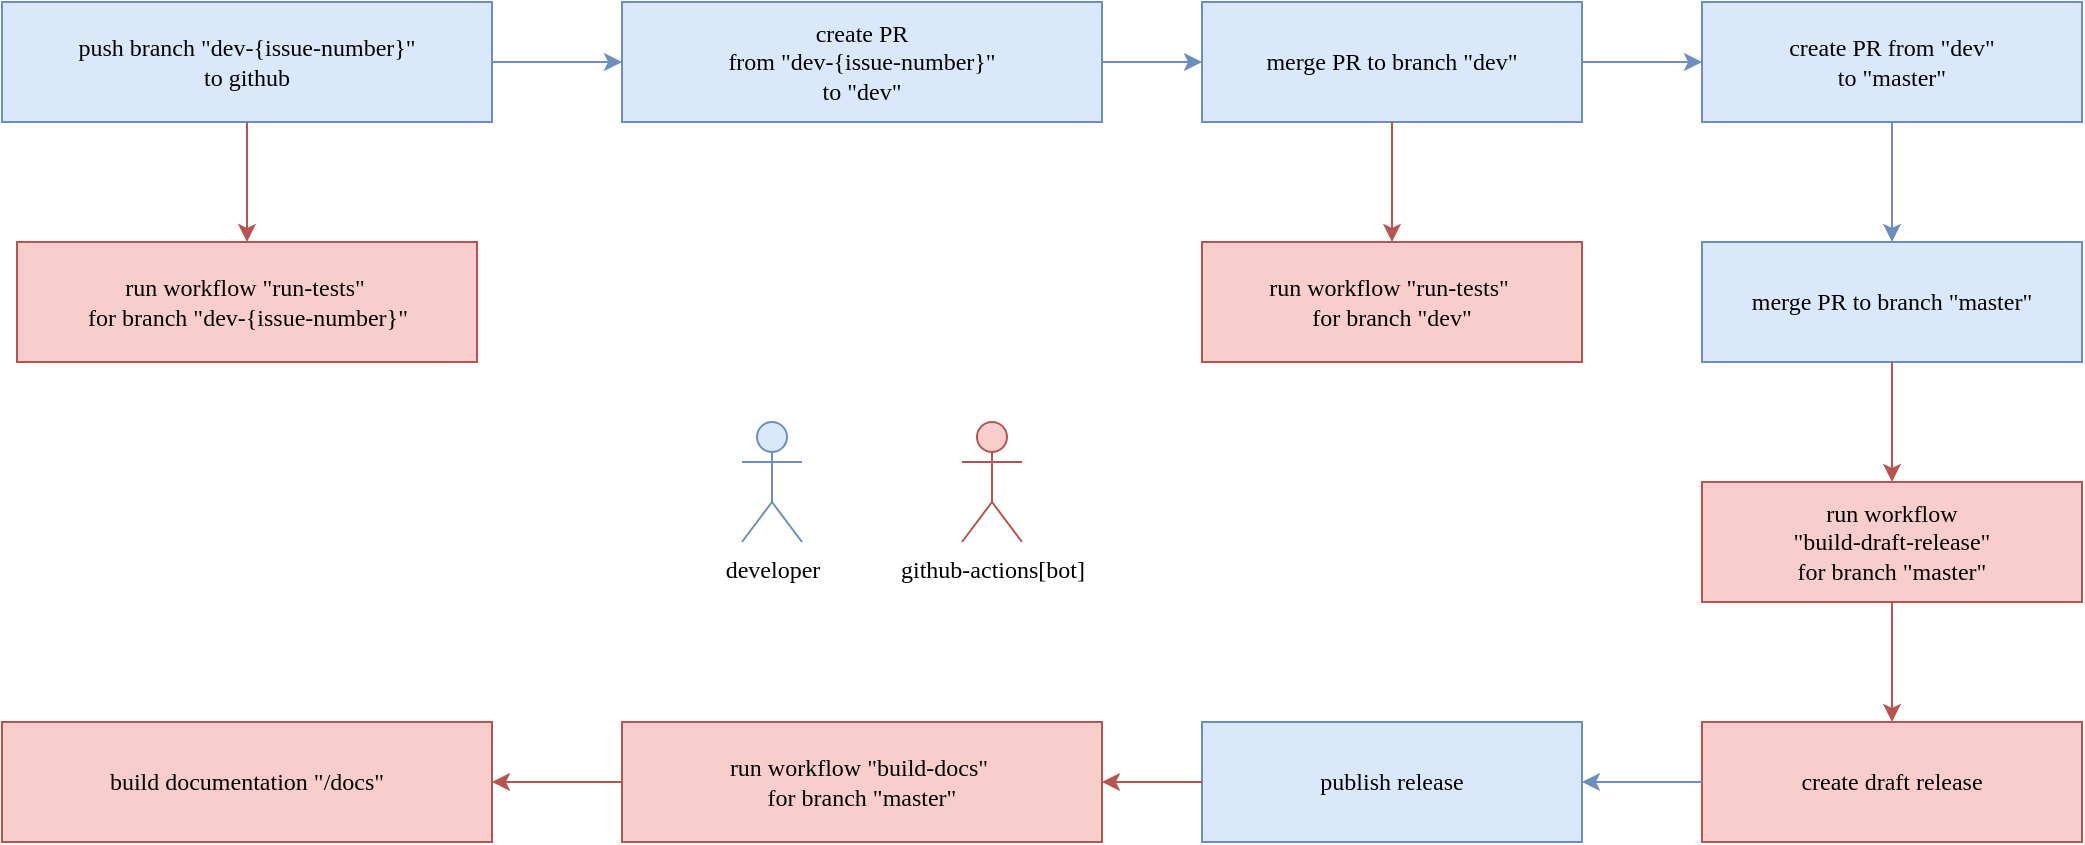 <mxfile version="14.5.1" type="device"><diagram id="dqghVds5XuMjMZkWfAf2" name="Страница 1"><mxGraphModel dx="1278" dy="948" grid="1" gridSize="10" guides="1" tooltips="1" connect="1" arrows="1" fold="1" page="1" pageScale="1" pageWidth="1600" pageHeight="1200" math="0" shadow="0"><root><mxCell id="0"/><mxCell id="1" parent="0"/><mxCell id="GnQD2r6ny-mk2S_mEQr6-1" value="merge PR to branch &quot;master&quot;" style="rounded=0;whiteSpace=wrap;html=1;fontFamily=Verdana;fontSize=12;fillColor=#dae8fc;strokeColor=#6c8ebf;" parent="1" vertex="1"><mxGeometry x="980" y="490" width="190" height="60" as="geometry"/></mxCell><mxCell id="GnQD2r6ny-mk2S_mEQr6-2" value="merge PR to branch &quot;dev&quot;" style="rounded=0;whiteSpace=wrap;html=1;fontFamily=Verdana;fontSize=12;fillColor=#dae8fc;strokeColor=#6c8ebf;" parent="1" vertex="1"><mxGeometry x="730" y="370" width="190" height="60" as="geometry"/></mxCell><mxCell id="GnQD2r6ny-mk2S_mEQr6-3" value="developer" style="shape=umlActor;verticalLabelPosition=bottom;verticalAlign=top;html=1;outlineConnect=0;fillColor=#dae8fc;strokeColor=#6c8ebf;fontFamily=Verdana;fontSize=12;" parent="1" vertex="1"><mxGeometry x="500" y="580" width="30" height="60" as="geometry"/></mxCell><mxCell id="GnQD2r6ny-mk2S_mEQr6-4" value="push branch &quot;dev-{issue-number}&quot;&lt;br&gt;to github" style="rounded=0;whiteSpace=wrap;html=1;fontFamily=Verdana;fontSize=12;fillColor=#dae8fc;strokeColor=#6c8ebf;" parent="1" vertex="1"><mxGeometry x="130" y="370" width="245" height="60" as="geometry"/></mxCell><mxCell id="GnQD2r6ny-mk2S_mEQr6-5" value="" style="endArrow=classic;html=1;exitX=1;exitY=0.5;exitDx=0;exitDy=0;entryX=0;entryY=0.5;entryDx=0;entryDy=0;fillColor=#dae8fc;strokeColor=#6c8ebf;fontFamily=Verdana;fontSize=12;" parent="1" source="GnQD2r6ny-mk2S_mEQr6-30" target="GnQD2r6ny-mk2S_mEQr6-2" edge="1"><mxGeometry width="50" height="50" relative="1" as="geometry"><mxPoint x="740" y="420" as="sourcePoint"/><mxPoint x="790" y="370" as="targetPoint"/></mxGeometry></mxCell><mxCell id="GnQD2r6ny-mk2S_mEQr6-6" value="" style="endArrow=classic;html=1;exitX=1;exitY=0.5;exitDx=0;exitDy=0;entryX=0;entryY=0.5;entryDx=0;entryDy=0;fillColor=#dae8fc;strokeColor=#6c8ebf;fontFamily=Verdana;fontSize=12;" parent="1" source="GnQD2r6ny-mk2S_mEQr6-2" target="GnQD2r6ny-mk2S_mEQr6-33" edge="1"><mxGeometry width="50" height="50" relative="1" as="geometry"><mxPoint x="840" y="300" as="sourcePoint"/><mxPoint x="890" y="250" as="targetPoint"/></mxGeometry></mxCell><mxCell id="GnQD2r6ny-mk2S_mEQr6-9" value="run workflow &quot;run-tests&quot;&amp;nbsp;&lt;br&gt;for branch &quot;dev&quot;" style="rounded=0;whiteSpace=wrap;html=1;fontFamily=Verdana;fontSize=12;fillColor=#f8cecc;strokeColor=#b85450;" parent="1" vertex="1"><mxGeometry x="730" y="490" width="190" height="60" as="geometry"/></mxCell><mxCell id="GnQD2r6ny-mk2S_mEQr6-10" value="" style="endArrow=classic;html=1;entryX=0.5;entryY=0;entryDx=0;entryDy=0;exitX=0.5;exitY=1;exitDx=0;exitDy=0;fillColor=#f8cecc;strokeColor=#b85450;fontFamily=Verdana;fontSize=12;" parent="1" source="GnQD2r6ny-mk2S_mEQr6-4" target="GnQD2r6ny-mk2S_mEQr6-34" edge="1"><mxGeometry width="50" height="50" relative="1" as="geometry"><mxPoint x="570" y="440" as="sourcePoint"/><mxPoint x="740" y="500" as="targetPoint"/></mxGeometry></mxCell><mxCell id="GnQD2r6ny-mk2S_mEQr6-13" value="" style="endArrow=classic;html=1;exitX=0.5;exitY=1;exitDx=0;exitDy=0;entryX=0.5;entryY=0;entryDx=0;entryDy=0;fillColor=#f8cecc;strokeColor=#b85450;fontFamily=Verdana;fontSize=12;" parent="1" source="GnQD2r6ny-mk2S_mEQr6-2" target="GnQD2r6ny-mk2S_mEQr6-9" edge="1"><mxGeometry width="50" height="50" relative="1" as="geometry"><mxPoint x="820" y="530" as="sourcePoint"/><mxPoint x="870" y="480" as="targetPoint"/></mxGeometry></mxCell><mxCell id="GnQD2r6ny-mk2S_mEQr6-15" value="run workflow &lt;br&gt;&quot;build-draft-release&quot;&lt;br&gt;for branch &quot;master&quot;" style="rounded=0;whiteSpace=wrap;html=1;fontFamily=Verdana;fontSize=12;fillColor=#f8cecc;strokeColor=#b85450;" parent="1" vertex="1"><mxGeometry x="980" y="610" width="190" height="60" as="geometry"/></mxCell><mxCell id="GnQD2r6ny-mk2S_mEQr6-19" value="" style="endArrow=classic;html=1;exitX=0.5;exitY=1;exitDx=0;exitDy=0;entryX=0.5;entryY=0;entryDx=0;entryDy=0;fillColor=#f8cecc;strokeColor=#b85450;fontFamily=Verdana;fontSize=12;" parent="1" source="GnQD2r6ny-mk2S_mEQr6-1" target="GnQD2r6ny-mk2S_mEQr6-15" edge="1"><mxGeometry width="50" height="50" relative="1" as="geometry"><mxPoint x="1050" y="540" as="sourcePoint"/><mxPoint x="1100" y="490" as="targetPoint"/></mxGeometry></mxCell><mxCell id="GnQD2r6ny-mk2S_mEQr6-20" value="create draft release" style="rounded=0;whiteSpace=wrap;html=1;fontFamily=Verdana;fontSize=12;fillColor=#f8cecc;strokeColor=#b85450;" parent="1" vertex="1"><mxGeometry x="980" y="730" width="190" height="60" as="geometry"/></mxCell><mxCell id="GnQD2r6ny-mk2S_mEQr6-25" value="github-actions[bot]" style="shape=umlActor;verticalLabelPosition=bottom;verticalAlign=top;html=1;outlineConnect=0;fontFamily=Verdana;fontSize=12;fillColor=#f8cecc;strokeColor=#b85450;" parent="1" vertex="1"><mxGeometry x="610" y="580" width="30" height="60" as="geometry"/></mxCell><mxCell id="GnQD2r6ny-mk2S_mEQr6-30" value="create PR &lt;br&gt;from &quot;dev-{issue-number}&quot; &lt;br&gt;to &quot;dev&quot;" style="rounded=0;whiteSpace=wrap;html=1;fontFamily=Verdana;fontSize=12;fillColor=#dae8fc;strokeColor=#6c8ebf;" parent="1" vertex="1"><mxGeometry x="440" y="370" width="240" height="60" as="geometry"/></mxCell><mxCell id="GnQD2r6ny-mk2S_mEQr6-31" value="" style="endArrow=classic;html=1;exitX=1;exitY=0.5;exitDx=0;exitDy=0;entryX=0;entryY=0.5;entryDx=0;entryDy=0;fillColor=#dae8fc;strokeColor=#6c8ebf;fontFamily=Verdana;fontSize=12;" parent="1" source="GnQD2r6ny-mk2S_mEQr6-4" target="GnQD2r6ny-mk2S_mEQr6-30" edge="1"><mxGeometry width="50" height="50" relative="1" as="geometry"><mxPoint x="650" y="410" as="sourcePoint"/><mxPoint x="780" y="410" as="targetPoint"/></mxGeometry></mxCell><mxCell id="GnQD2r6ny-mk2S_mEQr6-33" value="create PR from &quot;dev&quot; &lt;br&gt;to &quot;master&quot;" style="rounded=0;whiteSpace=wrap;html=1;fontFamily=Verdana;fontSize=12;fillColor=#dae8fc;strokeColor=#6c8ebf;" parent="1" vertex="1"><mxGeometry x="980" y="370" width="190" height="60" as="geometry"/></mxCell><mxCell id="GnQD2r6ny-mk2S_mEQr6-34" value="run workflow &quot;run-tests&quot;&amp;nbsp;&lt;br&gt;for branch &quot;dev-{issue-number}&quot;" style="rounded=0;whiteSpace=wrap;html=1;fontFamily=Verdana;fontSize=12;fillColor=#f8cecc;strokeColor=#b85450;" parent="1" vertex="1"><mxGeometry x="137.5" y="490" width="230" height="60" as="geometry"/></mxCell><mxCell id="GnQD2r6ny-mk2S_mEQr6-37" value="" style="endArrow=classic;html=1;exitX=0.5;exitY=1;exitDx=0;exitDy=0;entryX=0.5;entryY=0;entryDx=0;entryDy=0;fillColor=#dae8fc;strokeColor=#6c8ebf;fontFamily=Verdana;fontSize=12;" parent="1" source="GnQD2r6ny-mk2S_mEQr6-33" target="GnQD2r6ny-mk2S_mEQr6-1" edge="1"><mxGeometry width="50" height="50" relative="1" as="geometry"><mxPoint x="950" y="420" as="sourcePoint"/><mxPoint x="1070" y="420" as="targetPoint"/></mxGeometry></mxCell><mxCell id="GnQD2r6ny-mk2S_mEQr6-39" value="" style="endArrow=classic;html=1;fontFamily=Verdana;fontSize=12;exitX=0.5;exitY=1;exitDx=0;exitDy=0;entryX=0.5;entryY=0;entryDx=0;entryDy=0;fillColor=#f8cecc;strokeColor=#b85450;" parent="1" source="GnQD2r6ny-mk2S_mEQr6-15" target="GnQD2r6ny-mk2S_mEQr6-20" edge="1"><mxGeometry width="50" height="50" relative="1" as="geometry"><mxPoint x="1350" y="800" as="sourcePoint"/><mxPoint x="1400" y="750" as="targetPoint"/></mxGeometry></mxCell><mxCell id="GnQD2r6ny-mk2S_mEQr6-41" value="publish release" style="rounded=0;whiteSpace=wrap;html=1;fontFamily=Verdana;fontSize=12;fillColor=#dae8fc;strokeColor=#6c8ebf;" parent="1" vertex="1"><mxGeometry x="730" y="730" width="190" height="60" as="geometry"/></mxCell><mxCell id="GnQD2r6ny-mk2S_mEQr6-42" value="" style="endArrow=classic;html=1;fontFamily=Verdana;fontSize=12;entryX=1;entryY=0.5;entryDx=0;entryDy=0;fillColor=#dae8fc;strokeColor=#6c8ebf;exitX=0;exitY=0.5;exitDx=0;exitDy=0;" parent="1" source="GnQD2r6ny-mk2S_mEQr6-20" target="GnQD2r6ny-mk2S_mEQr6-41" edge="1"><mxGeometry width="50" height="50" relative="1" as="geometry"><mxPoint x="1325" y="640" as="sourcePoint"/><mxPoint x="1380" y="840" as="targetPoint"/></mxGeometry></mxCell><mxCell id="GnQD2r6ny-mk2S_mEQr6-43" value="run workflow &quot;build-docs&quot;&amp;nbsp;&lt;br&gt;for branch &quot;master&quot;" style="rounded=0;whiteSpace=wrap;html=1;fontFamily=Verdana;fontSize=12;fillColor=#f8cecc;strokeColor=#b85450;" parent="1" vertex="1"><mxGeometry x="440" y="730" width="240" height="60" as="geometry"/></mxCell><mxCell id="GnQD2r6ny-mk2S_mEQr6-44" value="" style="endArrow=classic;html=1;exitX=0;exitY=0.5;exitDx=0;exitDy=0;entryX=1;entryY=0.5;entryDx=0;entryDy=0;fillColor=#f8cecc;strokeColor=#b85450;fontFamily=Verdana;fontSize=12;" parent="1" source="GnQD2r6ny-mk2S_mEQr6-41" target="GnQD2r6ny-mk2S_mEQr6-43" edge="1"><mxGeometry width="50" height="50" relative="1" as="geometry"><mxPoint x="445" y="670" as="sourcePoint"/><mxPoint x="490" y="720" as="targetPoint"/></mxGeometry></mxCell><mxCell id="GnQD2r6ny-mk2S_mEQr6-45" value="build documentation &quot;/docs&quot;" style="rounded=0;whiteSpace=wrap;html=1;fontFamily=Verdana;fontSize=12;fillColor=#f8cecc;strokeColor=#b85450;" parent="1" vertex="1"><mxGeometry x="130" y="730" width="245" height="60" as="geometry"/></mxCell><mxCell id="GnQD2r6ny-mk2S_mEQr6-46" value="" style="endArrow=classic;html=1;exitX=0;exitY=0.5;exitDx=0;exitDy=0;entryX=1;entryY=0.5;entryDx=0;entryDy=0;fillColor=#f8cecc;strokeColor=#b85450;fontFamily=Verdana;fontSize=12;" parent="1" source="GnQD2r6ny-mk2S_mEQr6-43" target="GnQD2r6ny-mk2S_mEQr6-45" edge="1"><mxGeometry width="50" height="50" relative="1" as="geometry"><mxPoint x="450" y="760" as="sourcePoint"/><mxPoint x="250" y="720" as="targetPoint"/></mxGeometry></mxCell></root></mxGraphModel></diagram></mxfile>